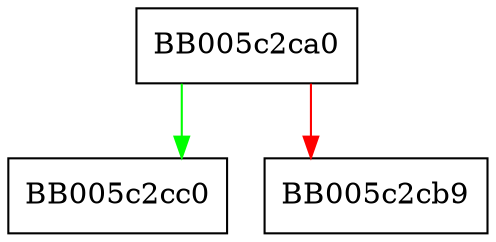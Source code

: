 digraph EVP_CIPHER_CTX_set_flags {
  node [shape="box"];
  graph [splines=ortho];
  BB005c2ca0 -> BB005c2cc0 [color="green"];
  BB005c2ca0 -> BB005c2cb9 [color="red"];
}